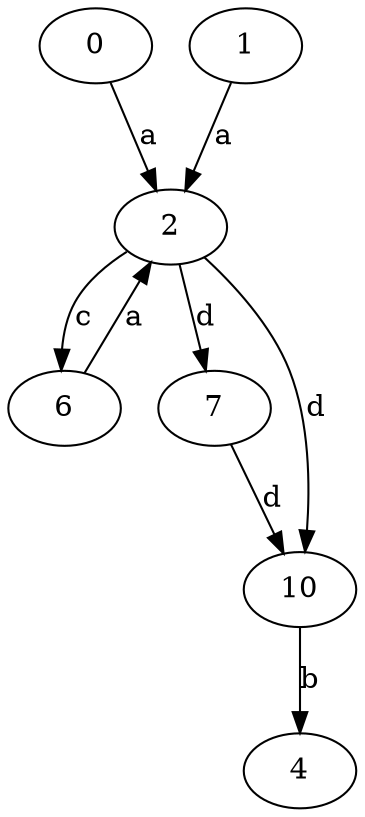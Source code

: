 strict digraph  {
2;
0;
4;
6;
7;
1;
10;
2 -> 6  [label=c];
2 -> 7  [label=d];
2 -> 10  [label=d];
0 -> 2  [label=a];
6 -> 2  [label=a];
7 -> 10  [label=d];
1 -> 2  [label=a];
10 -> 4  [label=b];
}
